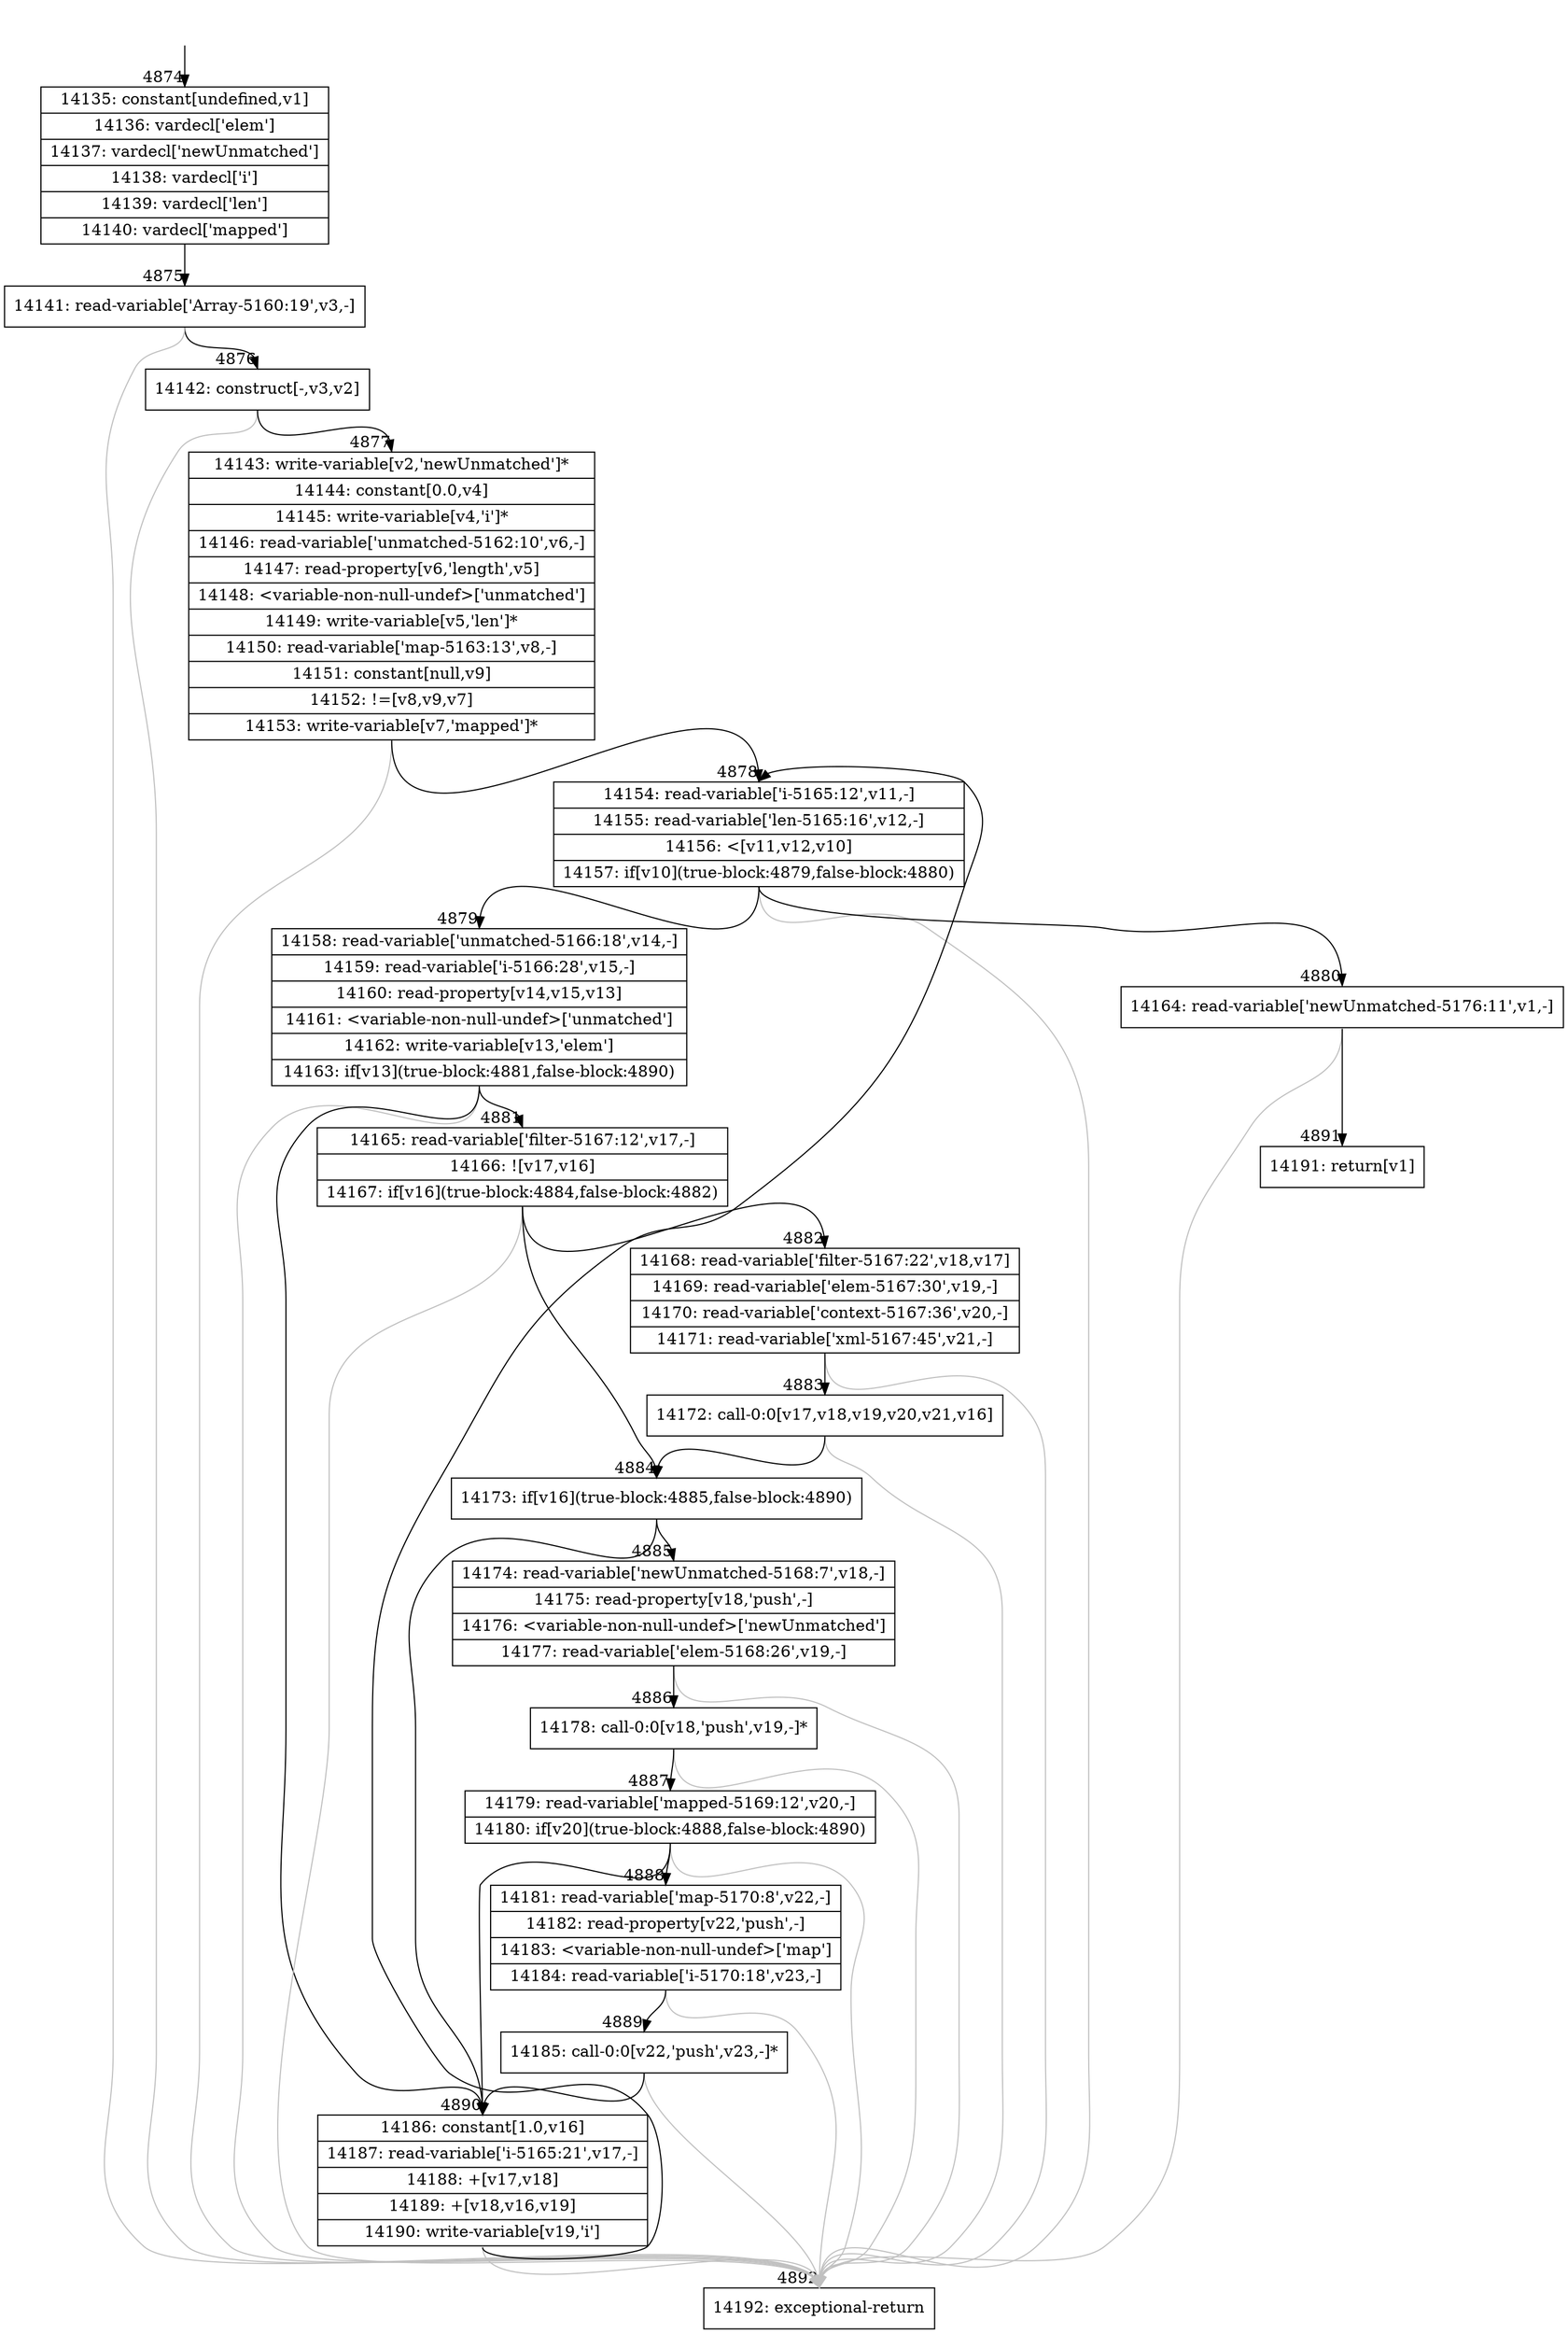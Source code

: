 digraph {
rankdir="TD"
BB_entry325[shape=none,label=""];
BB_entry325 -> BB4874 [tailport=s, headport=n, headlabel="    4874"]
BB4874 [shape=record label="{14135: constant[undefined,v1]|14136: vardecl['elem']|14137: vardecl['newUnmatched']|14138: vardecl['i']|14139: vardecl['len']|14140: vardecl['mapped']}" ] 
BB4874 -> BB4875 [tailport=s, headport=n, headlabel="      4875"]
BB4875 [shape=record label="{14141: read-variable['Array-5160:19',v3,-]}" ] 
BB4875 -> BB4876 [tailport=s, headport=n, headlabel="      4876"]
BB4875 -> BB4892 [tailport=s, headport=n, color=gray, headlabel="      4892"]
BB4876 [shape=record label="{14142: construct[-,v3,v2]}" ] 
BB4876 -> BB4877 [tailport=s, headport=n, headlabel="      4877"]
BB4876 -> BB4892 [tailport=s, headport=n, color=gray]
BB4877 [shape=record label="{14143: write-variable[v2,'newUnmatched']*|14144: constant[0.0,v4]|14145: write-variable[v4,'i']*|14146: read-variable['unmatched-5162:10',v6,-]|14147: read-property[v6,'length',v5]|14148: \<variable-non-null-undef\>['unmatched']|14149: write-variable[v5,'len']*|14150: read-variable['map-5163:13',v8,-]|14151: constant[null,v9]|14152: !=[v8,v9,v7]|14153: write-variable[v7,'mapped']*}" ] 
BB4877 -> BB4878 [tailport=s, headport=n, headlabel="      4878"]
BB4877 -> BB4892 [tailport=s, headport=n, color=gray]
BB4878 [shape=record label="{14154: read-variable['i-5165:12',v11,-]|14155: read-variable['len-5165:16',v12,-]|14156: \<[v11,v12,v10]|14157: if[v10](true-block:4879,false-block:4880)}" ] 
BB4878 -> BB4879 [tailport=s, headport=n, headlabel="      4879"]
BB4878 -> BB4880 [tailport=s, headport=n, headlabel="      4880"]
BB4878 -> BB4892 [tailport=s, headport=n, color=gray]
BB4879 [shape=record label="{14158: read-variable['unmatched-5166:18',v14,-]|14159: read-variable['i-5166:28',v15,-]|14160: read-property[v14,v15,v13]|14161: \<variable-non-null-undef\>['unmatched']|14162: write-variable[v13,'elem']|14163: if[v13](true-block:4881,false-block:4890)}" ] 
BB4879 -> BB4881 [tailport=s, headport=n, headlabel="      4881"]
BB4879 -> BB4890 [tailport=s, headport=n, headlabel="      4890"]
BB4879 -> BB4892 [tailport=s, headport=n, color=gray]
BB4880 [shape=record label="{14164: read-variable['newUnmatched-5176:11',v1,-]}" ] 
BB4880 -> BB4891 [tailport=s, headport=n, headlabel="      4891"]
BB4880 -> BB4892 [tailport=s, headport=n, color=gray]
BB4881 [shape=record label="{14165: read-variable['filter-5167:12',v17,-]|14166: ![v17,v16]|14167: if[v16](true-block:4884,false-block:4882)}" ] 
BB4881 -> BB4884 [tailport=s, headport=n, headlabel="      4884"]
BB4881 -> BB4882 [tailport=s, headport=n, headlabel="      4882"]
BB4881 -> BB4892 [tailport=s, headport=n, color=gray]
BB4882 [shape=record label="{14168: read-variable['filter-5167:22',v18,v17]|14169: read-variable['elem-5167:30',v19,-]|14170: read-variable['context-5167:36',v20,-]|14171: read-variable['xml-5167:45',v21,-]}" ] 
BB4882 -> BB4883 [tailport=s, headport=n, headlabel="      4883"]
BB4882 -> BB4892 [tailport=s, headport=n, color=gray]
BB4883 [shape=record label="{14172: call-0:0[v17,v18,v19,v20,v21,v16]}" ] 
BB4883 -> BB4884 [tailport=s, headport=n]
BB4883 -> BB4892 [tailport=s, headport=n, color=gray]
BB4884 [shape=record label="{14173: if[v16](true-block:4885,false-block:4890)}" ] 
BB4884 -> BB4885 [tailport=s, headport=n, headlabel="      4885"]
BB4884 -> BB4890 [tailport=s, headport=n]
BB4885 [shape=record label="{14174: read-variable['newUnmatched-5168:7',v18,-]|14175: read-property[v18,'push',-]|14176: \<variable-non-null-undef\>['newUnmatched']|14177: read-variable['elem-5168:26',v19,-]}" ] 
BB4885 -> BB4886 [tailport=s, headport=n, headlabel="      4886"]
BB4885 -> BB4892 [tailport=s, headport=n, color=gray]
BB4886 [shape=record label="{14178: call-0:0[v18,'push',v19,-]*}" ] 
BB4886 -> BB4887 [tailport=s, headport=n, headlabel="      4887"]
BB4886 -> BB4892 [tailport=s, headport=n, color=gray]
BB4887 [shape=record label="{14179: read-variable['mapped-5169:12',v20,-]|14180: if[v20](true-block:4888,false-block:4890)}" ] 
BB4887 -> BB4888 [tailport=s, headport=n, headlabel="      4888"]
BB4887 -> BB4890 [tailport=s, headport=n]
BB4887 -> BB4892 [tailport=s, headport=n, color=gray]
BB4888 [shape=record label="{14181: read-variable['map-5170:8',v22,-]|14182: read-property[v22,'push',-]|14183: \<variable-non-null-undef\>['map']|14184: read-variable['i-5170:18',v23,-]}" ] 
BB4888 -> BB4889 [tailport=s, headport=n, headlabel="      4889"]
BB4888 -> BB4892 [tailport=s, headport=n, color=gray]
BB4889 [shape=record label="{14185: call-0:0[v22,'push',v23,-]*}" ] 
BB4889 -> BB4890 [tailport=s, headport=n]
BB4889 -> BB4892 [tailport=s, headport=n, color=gray]
BB4890 [shape=record label="{14186: constant[1.0,v16]|14187: read-variable['i-5165:21',v17,-]|14188: +[v17,v18]|14189: +[v18,v16,v19]|14190: write-variable[v19,'i']}" ] 
BB4890 -> BB4878 [tailport=s, headport=n]
BB4890 -> BB4892 [tailport=s, headport=n, color=gray]
BB4891 [shape=record label="{14191: return[v1]}" ] 
BB4892 [shape=record label="{14192: exceptional-return}" ] 
}
